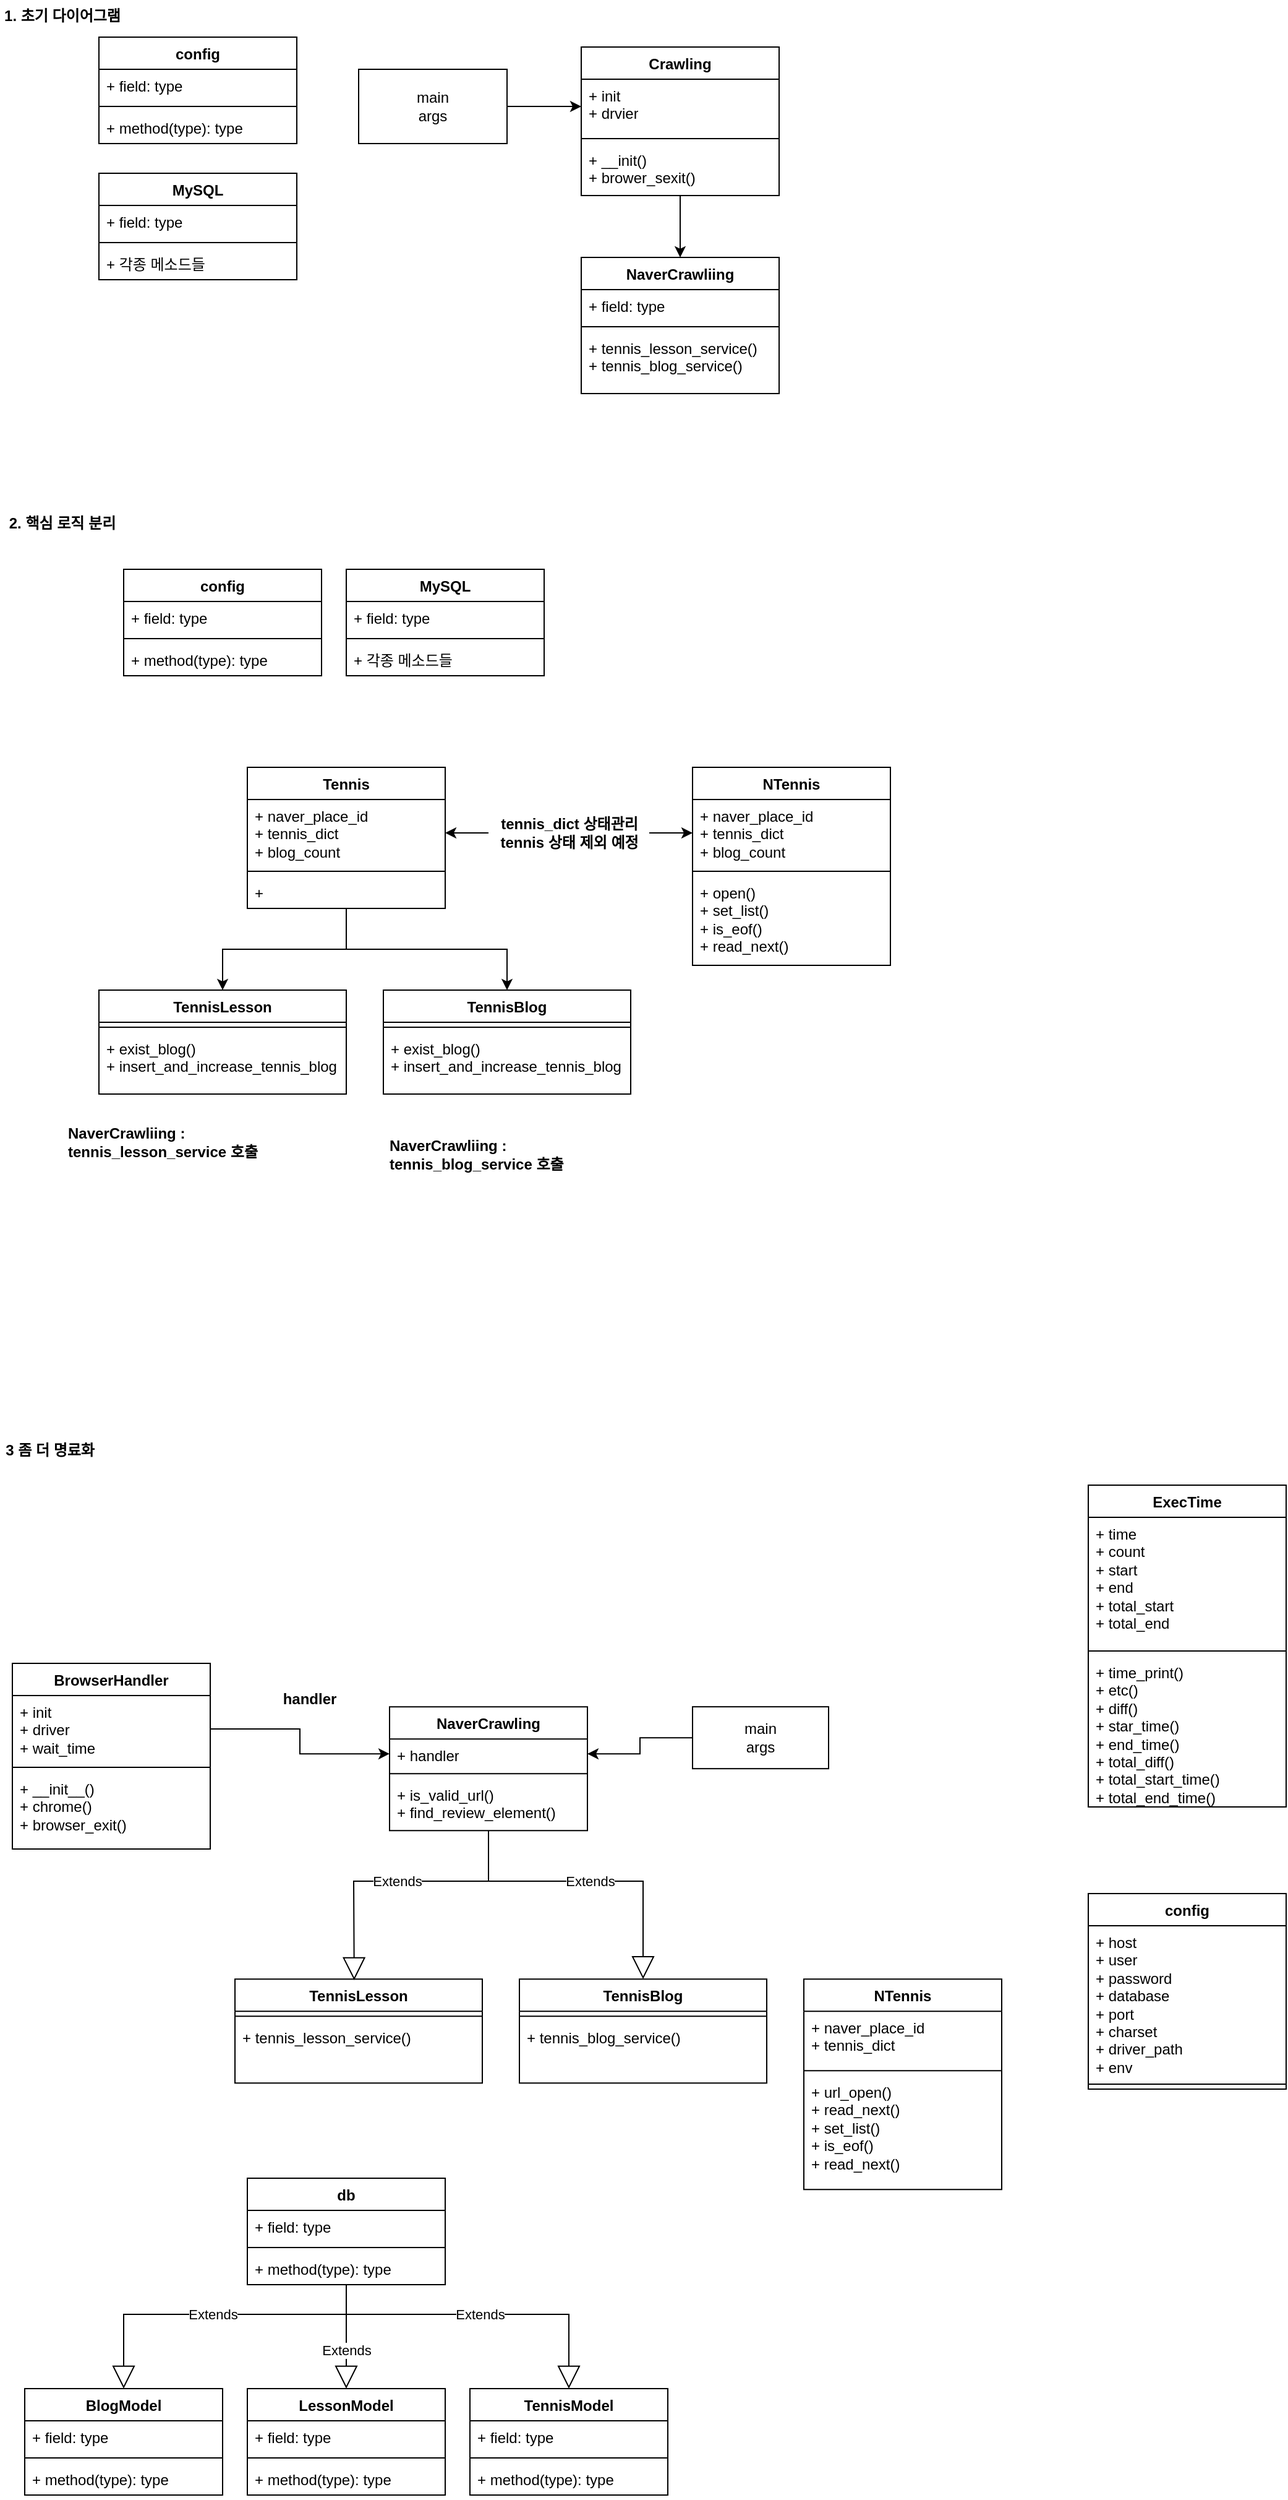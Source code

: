 <mxfile version="21.6.8" type="device">
  <diagram name="페이지-1" id="g-WrEwpi7XCB8OCjwPJX">
    <mxGraphModel dx="1114" dy="999" grid="1" gridSize="10" guides="1" tooltips="1" connect="1" arrows="1" fold="1" page="1" pageScale="1" pageWidth="827" pageHeight="1169" math="0" shadow="0">
      <root>
        <mxCell id="0" />
        <mxCell id="1" parent="0" />
        <mxCell id="Rey3wDQEs_2ighJl7nF9-11" style="edgeStyle=orthogonalEdgeStyle;rounded=0;orthogonalLoop=1;jettySize=auto;html=1;entryX=0;entryY=0.5;entryDx=0;entryDy=0;" parent="1" source="Rey3wDQEs_2ighJl7nF9-1" target="vdLL96_sxEUcz3er23yt-17" edge="1">
          <mxGeometry relative="1" as="geometry">
            <mxPoint x="460" y="98" as="targetPoint" />
          </mxGeometry>
        </mxCell>
        <mxCell id="Rey3wDQEs_2ighJl7nF9-1" value="main&lt;br&gt;args" style="rounded=0;whiteSpace=wrap;html=1;" parent="1" vertex="1">
          <mxGeometry x="290" y="66" width="120" height="60" as="geometry" />
        </mxCell>
        <mxCell id="Rey3wDQEs_2ighJl7nF9-13" value="TennisLesson" style="swimlane;fontStyle=1;align=center;verticalAlign=top;childLayout=stackLayout;horizontal=1;startSize=26;horizontalStack=0;resizeParent=1;resizeParentMax=0;resizeLast=0;collapsible=1;marginBottom=0;whiteSpace=wrap;html=1;" parent="1" vertex="1">
          <mxGeometry x="80" y="810" width="200" height="84" as="geometry" />
        </mxCell>
        <mxCell id="Rey3wDQEs_2ighJl7nF9-15" value="" style="line;strokeWidth=1;fillColor=none;align=left;verticalAlign=middle;spacingTop=-1;spacingLeft=3;spacingRight=3;rotatable=0;labelPosition=right;points=[];portConstraint=eastwest;strokeColor=inherit;" parent="Rey3wDQEs_2ighJl7nF9-13" vertex="1">
          <mxGeometry y="26" width="200" height="8" as="geometry" />
        </mxCell>
        <mxCell id="Rey3wDQEs_2ighJl7nF9-16" value="+&amp;nbsp;exist_blog()&lt;br&gt;+ insert_and_increase_tennis_blog" style="text;strokeColor=none;fillColor=none;align=left;verticalAlign=top;spacingLeft=4;spacingRight=4;overflow=hidden;rotatable=0;points=[[0,0.5],[1,0.5]];portConstraint=eastwest;whiteSpace=wrap;html=1;" parent="Rey3wDQEs_2ighJl7nF9-13" vertex="1">
          <mxGeometry y="34" width="200" height="50" as="geometry" />
        </mxCell>
        <mxCell id="-qdaw13x0ODjU5tWBEmI-2" value="TennisBlog" style="swimlane;fontStyle=1;align=center;verticalAlign=top;childLayout=stackLayout;horizontal=1;startSize=26;horizontalStack=0;resizeParent=1;resizeParentMax=0;resizeLast=0;collapsible=1;marginBottom=0;whiteSpace=wrap;html=1;" parent="1" vertex="1">
          <mxGeometry x="310" y="810" width="200" height="84" as="geometry" />
        </mxCell>
        <mxCell id="-qdaw13x0ODjU5tWBEmI-4" value="" style="line;strokeWidth=1;fillColor=none;align=left;verticalAlign=middle;spacingTop=-1;spacingLeft=3;spacingRight=3;rotatable=0;labelPosition=right;points=[];portConstraint=eastwest;strokeColor=inherit;" parent="-qdaw13x0ODjU5tWBEmI-2" vertex="1">
          <mxGeometry y="26" width="200" height="8" as="geometry" />
        </mxCell>
        <mxCell id="-qdaw13x0ODjU5tWBEmI-5" value="+&amp;nbsp;exist_blog()&lt;br style=&quot;border-color: var(--border-color);&quot;&gt;+ insert_and_increase_tennis_blog" style="text;strokeColor=none;fillColor=none;align=left;verticalAlign=top;spacingLeft=4;spacingRight=4;overflow=hidden;rotatable=0;points=[[0,0.5],[1,0.5]];portConstraint=eastwest;whiteSpace=wrap;html=1;" parent="-qdaw13x0ODjU5tWBEmI-2" vertex="1">
          <mxGeometry y="34" width="200" height="50" as="geometry" />
        </mxCell>
        <mxCell id="-qdaw13x0ODjU5tWBEmI-11" value="NTennis" style="swimlane;fontStyle=1;align=center;verticalAlign=top;childLayout=stackLayout;horizontal=1;startSize=26;horizontalStack=0;resizeParent=1;resizeParentMax=0;resizeLast=0;collapsible=1;marginBottom=0;whiteSpace=wrap;html=1;" parent="1" vertex="1">
          <mxGeometry x="560" y="630" width="160" height="160" as="geometry" />
        </mxCell>
        <mxCell id="-qdaw13x0ODjU5tWBEmI-12" value="+ naver_place_id&lt;br&gt;+ tennis_dict&lt;br&gt;+ blog_count" style="text;strokeColor=none;fillColor=none;align=left;verticalAlign=top;spacingLeft=4;spacingRight=4;overflow=hidden;rotatable=0;points=[[0,0.5],[1,0.5]];portConstraint=eastwest;whiteSpace=wrap;html=1;" parent="-qdaw13x0ODjU5tWBEmI-11" vertex="1">
          <mxGeometry y="26" width="160" height="54" as="geometry" />
        </mxCell>
        <mxCell id="-qdaw13x0ODjU5tWBEmI-13" value="" style="line;strokeWidth=1;fillColor=none;align=left;verticalAlign=middle;spacingTop=-1;spacingLeft=3;spacingRight=3;rotatable=0;labelPosition=right;points=[];portConstraint=eastwest;strokeColor=inherit;" parent="-qdaw13x0ODjU5tWBEmI-11" vertex="1">
          <mxGeometry y="80" width="160" height="8" as="geometry" />
        </mxCell>
        <mxCell id="-qdaw13x0ODjU5tWBEmI-14" value="+ open()&lt;br&gt;+ set_list()&lt;br&gt;+ is_eof()&lt;br&gt;+ read_next()&lt;br&gt;" style="text;strokeColor=none;fillColor=none;align=left;verticalAlign=top;spacingLeft=4;spacingRight=4;overflow=hidden;rotatable=0;points=[[0,0.5],[1,0.5]];portConstraint=eastwest;whiteSpace=wrap;html=1;" parent="-qdaw13x0ODjU5tWBEmI-11" vertex="1">
          <mxGeometry y="88" width="160" height="72" as="geometry" />
        </mxCell>
        <mxCell id="vdLL96_sxEUcz3er23yt-9" value="NaverCrawliing" style="swimlane;fontStyle=1;align=center;verticalAlign=top;childLayout=stackLayout;horizontal=1;startSize=26;horizontalStack=0;resizeParent=1;resizeParentMax=0;resizeLast=0;collapsible=1;marginBottom=0;whiteSpace=wrap;html=1;" parent="1" vertex="1">
          <mxGeometry x="470" y="218" width="160" height="110" as="geometry" />
        </mxCell>
        <mxCell id="vdLL96_sxEUcz3er23yt-10" value="+ field: type" style="text;strokeColor=none;fillColor=none;align=left;verticalAlign=top;spacingLeft=4;spacingRight=4;overflow=hidden;rotatable=0;points=[[0,0.5],[1,0.5]];portConstraint=eastwest;whiteSpace=wrap;html=1;" parent="vdLL96_sxEUcz3er23yt-9" vertex="1">
          <mxGeometry y="26" width="160" height="26" as="geometry" />
        </mxCell>
        <mxCell id="vdLL96_sxEUcz3er23yt-11" value="" style="line;strokeWidth=1;fillColor=none;align=left;verticalAlign=middle;spacingTop=-1;spacingLeft=3;spacingRight=3;rotatable=0;labelPosition=right;points=[];portConstraint=eastwest;strokeColor=inherit;" parent="vdLL96_sxEUcz3er23yt-9" vertex="1">
          <mxGeometry y="52" width="160" height="8" as="geometry" />
        </mxCell>
        <mxCell id="vdLL96_sxEUcz3er23yt-12" value="+ tennis_lesson_service()&lt;br&gt;+ tennis_blog_service()" style="text;strokeColor=none;fillColor=none;align=left;verticalAlign=top;spacingLeft=4;spacingRight=4;overflow=hidden;rotatable=0;points=[[0,0.5],[1,0.5]];portConstraint=eastwest;whiteSpace=wrap;html=1;" parent="vdLL96_sxEUcz3er23yt-9" vertex="1">
          <mxGeometry y="60" width="160" height="50" as="geometry" />
        </mxCell>
        <mxCell id="vdLL96_sxEUcz3er23yt-14" value="NaverCrawliing :&amp;nbsp;&lt;br&gt;tennis_lesson_service 호출" style="text;align=left;fontStyle=1;verticalAlign=middle;spacingLeft=3;spacingRight=3;strokeColor=none;rotatable=0;points=[[0,0.5],[1,0.5]];portConstraint=eastwest;html=1;" parent="1" vertex="1">
          <mxGeometry x="50" y="920" width="170" height="26" as="geometry" />
        </mxCell>
        <mxCell id="vdLL96_sxEUcz3er23yt-15" value="NaverCrawliing :&lt;br&gt;tennis_blog_service 호출" style="text;align=left;fontStyle=1;verticalAlign=middle;spacingLeft=3;spacingRight=3;strokeColor=none;rotatable=0;points=[[0,0.5],[1,0.5]];portConstraint=eastwest;html=1;" parent="1" vertex="1">
          <mxGeometry x="310" y="930" width="170" height="26" as="geometry" />
        </mxCell>
        <mxCell id="vdLL96_sxEUcz3er23yt-20" style="edgeStyle=orthogonalEdgeStyle;rounded=0;orthogonalLoop=1;jettySize=auto;html=1;entryX=0.5;entryY=0;entryDx=0;entryDy=0;" parent="1" source="vdLL96_sxEUcz3er23yt-16" target="vdLL96_sxEUcz3er23yt-9" edge="1">
          <mxGeometry relative="1" as="geometry" />
        </mxCell>
        <mxCell id="vdLL96_sxEUcz3er23yt-16" value="Crawling" style="swimlane;fontStyle=1;align=center;verticalAlign=top;childLayout=stackLayout;horizontal=1;startSize=26;horizontalStack=0;resizeParent=1;resizeParentMax=0;resizeLast=0;collapsible=1;marginBottom=0;whiteSpace=wrap;html=1;" parent="1" vertex="1">
          <mxGeometry x="470" y="48" width="160" height="120" as="geometry" />
        </mxCell>
        <mxCell id="vdLL96_sxEUcz3er23yt-17" value="+ init&lt;br&gt;+ drvier" style="text;strokeColor=none;fillColor=none;align=left;verticalAlign=top;spacingLeft=4;spacingRight=4;overflow=hidden;rotatable=0;points=[[0,0.5],[1,0.5]];portConstraint=eastwest;whiteSpace=wrap;html=1;" parent="vdLL96_sxEUcz3er23yt-16" vertex="1">
          <mxGeometry y="26" width="160" height="44" as="geometry" />
        </mxCell>
        <mxCell id="vdLL96_sxEUcz3er23yt-18" value="" style="line;strokeWidth=1;fillColor=none;align=left;verticalAlign=middle;spacingTop=-1;spacingLeft=3;spacingRight=3;rotatable=0;labelPosition=right;points=[];portConstraint=eastwest;strokeColor=inherit;" parent="vdLL96_sxEUcz3er23yt-16" vertex="1">
          <mxGeometry y="70" width="160" height="8" as="geometry" />
        </mxCell>
        <mxCell id="vdLL96_sxEUcz3er23yt-19" value="+ __init()&lt;br&gt;+ brower_sexit()" style="text;strokeColor=none;fillColor=none;align=left;verticalAlign=top;spacingLeft=4;spacingRight=4;overflow=hidden;rotatable=0;points=[[0,0.5],[1,0.5]];portConstraint=eastwest;whiteSpace=wrap;html=1;" parent="vdLL96_sxEUcz3er23yt-16" vertex="1">
          <mxGeometry y="78" width="160" height="42" as="geometry" />
        </mxCell>
        <mxCell id="vdLL96_sxEUcz3er23yt-25" style="edgeStyle=orthogonalEdgeStyle;rounded=0;orthogonalLoop=1;jettySize=auto;html=1;entryX=0.5;entryY=0;entryDx=0;entryDy=0;" parent="1" source="vdLL96_sxEUcz3er23yt-21" target="Rey3wDQEs_2ighJl7nF9-13" edge="1">
          <mxGeometry relative="1" as="geometry" />
        </mxCell>
        <mxCell id="vdLL96_sxEUcz3er23yt-26" style="edgeStyle=orthogonalEdgeStyle;rounded=0;orthogonalLoop=1;jettySize=auto;html=1;entryX=0.5;entryY=0;entryDx=0;entryDy=0;" parent="1" source="vdLL96_sxEUcz3er23yt-21" target="-qdaw13x0ODjU5tWBEmI-2" edge="1">
          <mxGeometry relative="1" as="geometry" />
        </mxCell>
        <mxCell id="vdLL96_sxEUcz3er23yt-21" value="Tennis" style="swimlane;fontStyle=1;align=center;verticalAlign=top;childLayout=stackLayout;horizontal=1;startSize=26;horizontalStack=0;resizeParent=1;resizeParentMax=0;resizeLast=0;collapsible=1;marginBottom=0;whiteSpace=wrap;html=1;" parent="1" vertex="1">
          <mxGeometry x="200" y="630" width="160" height="114" as="geometry" />
        </mxCell>
        <mxCell id="vdLL96_sxEUcz3er23yt-22" value="+ naver_place_id&lt;br style=&quot;border-color: var(--border-color);&quot;&gt;+ tennis_dict&lt;br style=&quot;border-color: var(--border-color);&quot;&gt;+ blog_count" style="text;strokeColor=none;fillColor=none;align=left;verticalAlign=top;spacingLeft=4;spacingRight=4;overflow=hidden;rotatable=0;points=[[0,0.5],[1,0.5]];portConstraint=eastwest;whiteSpace=wrap;html=1;" parent="vdLL96_sxEUcz3er23yt-21" vertex="1">
          <mxGeometry y="26" width="160" height="54" as="geometry" />
        </mxCell>
        <mxCell id="vdLL96_sxEUcz3er23yt-23" value="" style="line;strokeWidth=1;fillColor=none;align=left;verticalAlign=middle;spacingTop=-1;spacingLeft=3;spacingRight=3;rotatable=0;labelPosition=right;points=[];portConstraint=eastwest;strokeColor=inherit;" parent="vdLL96_sxEUcz3er23yt-21" vertex="1">
          <mxGeometry y="80" width="160" height="8" as="geometry" />
        </mxCell>
        <mxCell id="vdLL96_sxEUcz3er23yt-24" value="+&amp;nbsp;" style="text;strokeColor=none;fillColor=none;align=left;verticalAlign=top;spacingLeft=4;spacingRight=4;overflow=hidden;rotatable=0;points=[[0,0.5],[1,0.5]];portConstraint=eastwest;whiteSpace=wrap;html=1;" parent="vdLL96_sxEUcz3er23yt-21" vertex="1">
          <mxGeometry y="88" width="160" height="26" as="geometry" />
        </mxCell>
        <mxCell id="vdLL96_sxEUcz3er23yt-30" style="edgeStyle=orthogonalEdgeStyle;rounded=0;orthogonalLoop=1;jettySize=auto;html=1;entryX=0;entryY=0.5;entryDx=0;entryDy=0;" parent="1" source="vdLL96_sxEUcz3er23yt-29" target="-qdaw13x0ODjU5tWBEmI-12" edge="1">
          <mxGeometry relative="1" as="geometry" />
        </mxCell>
        <mxCell id="vdLL96_sxEUcz3er23yt-31" style="edgeStyle=orthogonalEdgeStyle;rounded=0;orthogonalLoop=1;jettySize=auto;html=1;entryX=1;entryY=0.5;entryDx=0;entryDy=0;" parent="1" source="vdLL96_sxEUcz3er23yt-29" target="vdLL96_sxEUcz3er23yt-22" edge="1">
          <mxGeometry relative="1" as="geometry" />
        </mxCell>
        <mxCell id="vdLL96_sxEUcz3er23yt-29" value="tennis_dict 상태관리&lt;br&gt;tennis 상태 제외 예정" style="text;align=center;fontStyle=1;verticalAlign=middle;spacingLeft=3;spacingRight=3;strokeColor=none;rotatable=0;points=[[0,0.5],[1,0.5]];portConstraint=eastwest;html=1;" parent="1" vertex="1">
          <mxGeometry x="395" y="670" width="130" height="26" as="geometry" />
        </mxCell>
        <mxCell id="d34Zcnx6A41vhQeYmuXB-1" value="TennisLesson" style="swimlane;fontStyle=1;align=center;verticalAlign=top;childLayout=stackLayout;horizontal=1;startSize=26;horizontalStack=0;resizeParent=1;resizeParentMax=0;resizeLast=0;collapsible=1;marginBottom=0;whiteSpace=wrap;html=1;" parent="1" vertex="1">
          <mxGeometry x="190" y="1609.08" width="200" height="84" as="geometry" />
        </mxCell>
        <mxCell id="d34Zcnx6A41vhQeYmuXB-2" value="" style="line;strokeWidth=1;fillColor=none;align=left;verticalAlign=middle;spacingTop=-1;spacingLeft=3;spacingRight=3;rotatable=0;labelPosition=right;points=[];portConstraint=eastwest;strokeColor=inherit;" parent="d34Zcnx6A41vhQeYmuXB-1" vertex="1">
          <mxGeometry y="26" width="200" height="8" as="geometry" />
        </mxCell>
        <mxCell id="d34Zcnx6A41vhQeYmuXB-3" value="+ tennis_lesson_service()" style="text;strokeColor=none;fillColor=none;align=left;verticalAlign=top;spacingLeft=4;spacingRight=4;overflow=hidden;rotatable=0;points=[[0,0.5],[1,0.5]];portConstraint=eastwest;whiteSpace=wrap;html=1;" parent="d34Zcnx6A41vhQeYmuXB-1" vertex="1">
          <mxGeometry y="34" width="200" height="50" as="geometry" />
        </mxCell>
        <mxCell id="d34Zcnx6A41vhQeYmuXB-4" value="TennisBlog" style="swimlane;fontStyle=1;align=center;verticalAlign=top;childLayout=stackLayout;horizontal=1;startSize=26;horizontalStack=0;resizeParent=1;resizeParentMax=0;resizeLast=0;collapsible=1;marginBottom=0;whiteSpace=wrap;html=1;" parent="1" vertex="1">
          <mxGeometry x="420" y="1609.08" width="200" height="84" as="geometry" />
        </mxCell>
        <mxCell id="d34Zcnx6A41vhQeYmuXB-5" value="" style="line;strokeWidth=1;fillColor=none;align=left;verticalAlign=middle;spacingTop=-1;spacingLeft=3;spacingRight=3;rotatable=0;labelPosition=right;points=[];portConstraint=eastwest;strokeColor=inherit;" parent="d34Zcnx6A41vhQeYmuXB-4" vertex="1">
          <mxGeometry y="26" width="200" height="8" as="geometry" />
        </mxCell>
        <mxCell id="d34Zcnx6A41vhQeYmuXB-6" value="+ tennis_blog_service()" style="text;strokeColor=none;fillColor=none;align=left;verticalAlign=top;spacingLeft=4;spacingRight=4;overflow=hidden;rotatable=0;points=[[0,0.5],[1,0.5]];portConstraint=eastwest;whiteSpace=wrap;html=1;" parent="d34Zcnx6A41vhQeYmuXB-4" vertex="1">
          <mxGeometry y="34" width="200" height="50" as="geometry" />
        </mxCell>
        <mxCell id="d34Zcnx6A41vhQeYmuXB-7" value="NTennis" style="swimlane;fontStyle=1;align=center;verticalAlign=top;childLayout=stackLayout;horizontal=1;startSize=26;horizontalStack=0;resizeParent=1;resizeParentMax=0;resizeLast=0;collapsible=1;marginBottom=0;whiteSpace=wrap;html=1;" parent="1" vertex="1">
          <mxGeometry x="650" y="1609.08" width="160" height="170" as="geometry" />
        </mxCell>
        <mxCell id="d34Zcnx6A41vhQeYmuXB-8" value="+ naver_place_id&lt;br&gt;+ tennis_dict" style="text;strokeColor=none;fillColor=none;align=left;verticalAlign=top;spacingLeft=4;spacingRight=4;overflow=hidden;rotatable=0;points=[[0,0.5],[1,0.5]];portConstraint=eastwest;whiteSpace=wrap;html=1;" parent="d34Zcnx6A41vhQeYmuXB-7" vertex="1">
          <mxGeometry y="26" width="160" height="44" as="geometry" />
        </mxCell>
        <mxCell id="d34Zcnx6A41vhQeYmuXB-9" value="" style="line;strokeWidth=1;fillColor=none;align=left;verticalAlign=middle;spacingTop=-1;spacingLeft=3;spacingRight=3;rotatable=0;labelPosition=right;points=[];portConstraint=eastwest;strokeColor=inherit;" parent="d34Zcnx6A41vhQeYmuXB-7" vertex="1">
          <mxGeometry y="70" width="160" height="8" as="geometry" />
        </mxCell>
        <mxCell id="d34Zcnx6A41vhQeYmuXB-10" value="+&amp;nbsp;url_open&lt;span style=&quot;background-color: initial;&quot;&gt;()&lt;br&gt;&lt;/span&gt;+&amp;nbsp;read_next()&lt;br&gt;+ set_list()&lt;br&gt;+ is_eof()&lt;br&gt;+ read_next()" style="text;strokeColor=none;fillColor=none;align=left;verticalAlign=top;spacingLeft=4;spacingRight=4;overflow=hidden;rotatable=0;points=[[0,0.5],[1,0.5]];portConstraint=eastwest;whiteSpace=wrap;html=1;" parent="d34Zcnx6A41vhQeYmuXB-7" vertex="1">
          <mxGeometry y="78" width="160" height="92" as="geometry" />
        </mxCell>
        <mxCell id="d34Zcnx6A41vhQeYmuXB-15" value="NaverCrawling" style="swimlane;fontStyle=1;align=center;verticalAlign=top;childLayout=stackLayout;horizontal=1;startSize=26;horizontalStack=0;resizeParent=1;resizeParentMax=0;resizeLast=0;collapsible=1;marginBottom=0;whiteSpace=wrap;html=1;" parent="1" vertex="1">
          <mxGeometry x="315" y="1389.08" width="160" height="100" as="geometry" />
        </mxCell>
        <mxCell id="d34Zcnx6A41vhQeYmuXB-16" value="+ handler" style="text;strokeColor=none;fillColor=none;align=left;verticalAlign=top;spacingLeft=4;spacingRight=4;overflow=hidden;rotatable=0;points=[[0,0.5],[1,0.5]];portConstraint=eastwest;whiteSpace=wrap;html=1;" parent="d34Zcnx6A41vhQeYmuXB-15" vertex="1">
          <mxGeometry y="26" width="160" height="24" as="geometry" />
        </mxCell>
        <mxCell id="d34Zcnx6A41vhQeYmuXB-17" value="" style="line;strokeWidth=1;fillColor=none;align=left;verticalAlign=middle;spacingTop=-1;spacingLeft=3;spacingRight=3;rotatable=0;labelPosition=right;points=[];portConstraint=eastwest;strokeColor=inherit;" parent="d34Zcnx6A41vhQeYmuXB-15" vertex="1">
          <mxGeometry y="50" width="160" height="8" as="geometry" />
        </mxCell>
        <mxCell id="d34Zcnx6A41vhQeYmuXB-18" value="+&amp;nbsp;is_valid_url()&lt;br&gt;+&amp;nbsp;find_review_element()" style="text;strokeColor=none;fillColor=none;align=left;verticalAlign=top;spacingLeft=4;spacingRight=4;overflow=hidden;rotatable=0;points=[[0,0.5],[1,0.5]];portConstraint=eastwest;whiteSpace=wrap;html=1;" parent="d34Zcnx6A41vhQeYmuXB-15" vertex="1">
          <mxGeometry y="58" width="160" height="42" as="geometry" />
        </mxCell>
        <mxCell id="d34Zcnx6A41vhQeYmuXB-22" value="config" style="swimlane;fontStyle=1;align=center;verticalAlign=top;childLayout=stackLayout;horizontal=1;startSize=26;horizontalStack=0;resizeParent=1;resizeParentMax=0;resizeLast=0;collapsible=1;marginBottom=0;whiteSpace=wrap;html=1;" parent="1" vertex="1">
          <mxGeometry x="880" y="1540" width="160" height="158" as="geometry" />
        </mxCell>
        <mxCell id="d34Zcnx6A41vhQeYmuXB-23" value="+ host&lt;br&gt;+ user&lt;br&gt;+ password&lt;br&gt;+ database&lt;br&gt;+ port&lt;br&gt;+ charset&lt;br&gt;+ driver_path&lt;br&gt;+ env" style="text;strokeColor=none;fillColor=none;align=left;verticalAlign=top;spacingLeft=4;spacingRight=4;overflow=hidden;rotatable=0;points=[[0,0.5],[1,0.5]];portConstraint=eastwest;whiteSpace=wrap;html=1;" parent="d34Zcnx6A41vhQeYmuXB-22" vertex="1">
          <mxGeometry y="26" width="160" height="124" as="geometry" />
        </mxCell>
        <mxCell id="d34Zcnx6A41vhQeYmuXB-24" value="" style="line;strokeWidth=1;fillColor=none;align=left;verticalAlign=middle;spacingTop=-1;spacingLeft=3;spacingRight=3;rotatable=0;labelPosition=right;points=[];portConstraint=eastwest;strokeColor=inherit;" parent="d34Zcnx6A41vhQeYmuXB-22" vertex="1">
          <mxGeometry y="150" width="160" height="8" as="geometry" />
        </mxCell>
        <mxCell id="d34Zcnx6A41vhQeYmuXB-26" value="ExecTime" style="swimlane;fontStyle=1;align=center;verticalAlign=top;childLayout=stackLayout;horizontal=1;startSize=26;horizontalStack=0;resizeParent=1;resizeParentMax=0;resizeLast=0;collapsible=1;marginBottom=0;whiteSpace=wrap;html=1;" parent="1" vertex="1">
          <mxGeometry x="880" y="1210" width="160" height="260" as="geometry" />
        </mxCell>
        <mxCell id="d34Zcnx6A41vhQeYmuXB-27" value="+ time&lt;br&gt;+ count&lt;br&gt;+ start&lt;br&gt;+ end&lt;br&gt;+ total_start&lt;br&gt;+ total_end&lt;br&gt;" style="text;strokeColor=none;fillColor=none;align=left;verticalAlign=top;spacingLeft=4;spacingRight=4;overflow=hidden;rotatable=0;points=[[0,0.5],[1,0.5]];portConstraint=eastwest;whiteSpace=wrap;html=1;" parent="d34Zcnx6A41vhQeYmuXB-26" vertex="1">
          <mxGeometry y="26" width="160" height="104" as="geometry" />
        </mxCell>
        <mxCell id="d34Zcnx6A41vhQeYmuXB-28" value="" style="line;strokeWidth=1;fillColor=none;align=left;verticalAlign=middle;spacingTop=-1;spacingLeft=3;spacingRight=3;rotatable=0;labelPosition=right;points=[];portConstraint=eastwest;strokeColor=inherit;" parent="d34Zcnx6A41vhQeYmuXB-26" vertex="1">
          <mxGeometry y="130" width="160" height="8" as="geometry" />
        </mxCell>
        <mxCell id="d34Zcnx6A41vhQeYmuXB-29" value="+&amp;nbsp;time_print()&lt;br&gt;+ etc()&lt;br&gt;+ diff()&lt;br&gt;+ star_time()&lt;br&gt;+ end_time()&lt;br&gt;+ total_diff()&lt;br&gt;+ total_start_time()&lt;br&gt;+ total_end_time()" style="text;strokeColor=none;fillColor=none;align=left;verticalAlign=top;spacingLeft=4;spacingRight=4;overflow=hidden;rotatable=0;points=[[0,0.5],[1,0.5]];portConstraint=eastwest;whiteSpace=wrap;html=1;" parent="d34Zcnx6A41vhQeYmuXB-26" vertex="1">
          <mxGeometry y="138" width="160" height="122" as="geometry" />
        </mxCell>
        <mxCell id="d34Zcnx6A41vhQeYmuXB-30" value="BrowserHandler" style="swimlane;fontStyle=1;align=center;verticalAlign=top;childLayout=stackLayout;horizontal=1;startSize=26;horizontalStack=0;resizeParent=1;resizeParentMax=0;resizeLast=0;collapsible=1;marginBottom=0;whiteSpace=wrap;html=1;" parent="1" vertex="1">
          <mxGeometry x="10" y="1354" width="160" height="150" as="geometry" />
        </mxCell>
        <mxCell id="d34Zcnx6A41vhQeYmuXB-31" value="+ init&lt;br&gt;+ driver&lt;br&gt;+ wait_time" style="text;strokeColor=none;fillColor=none;align=left;verticalAlign=top;spacingLeft=4;spacingRight=4;overflow=hidden;rotatable=0;points=[[0,0.5],[1,0.5]];portConstraint=eastwest;whiteSpace=wrap;html=1;" parent="d34Zcnx6A41vhQeYmuXB-30" vertex="1">
          <mxGeometry y="26" width="160" height="54" as="geometry" />
        </mxCell>
        <mxCell id="d34Zcnx6A41vhQeYmuXB-32" value="" style="line;strokeWidth=1;fillColor=none;align=left;verticalAlign=middle;spacingTop=-1;spacingLeft=3;spacingRight=3;rotatable=0;labelPosition=right;points=[];portConstraint=eastwest;strokeColor=inherit;" parent="d34Zcnx6A41vhQeYmuXB-30" vertex="1">
          <mxGeometry y="80" width="160" height="8" as="geometry" />
        </mxCell>
        <mxCell id="d34Zcnx6A41vhQeYmuXB-33" value="+ __init__()&lt;br&gt;+ chrome()&lt;br&gt;+ browser_exit()" style="text;strokeColor=none;fillColor=none;align=left;verticalAlign=top;spacingLeft=4;spacingRight=4;overflow=hidden;rotatable=0;points=[[0,0.5],[1,0.5]];portConstraint=eastwest;whiteSpace=wrap;html=1;" parent="d34Zcnx6A41vhQeYmuXB-30" vertex="1">
          <mxGeometry y="88" width="160" height="62" as="geometry" />
        </mxCell>
        <mxCell id="d34Zcnx6A41vhQeYmuXB-35" value="db" style="swimlane;fontStyle=1;align=center;verticalAlign=top;childLayout=stackLayout;horizontal=1;startSize=26;horizontalStack=0;resizeParent=1;resizeParentMax=0;resizeLast=0;collapsible=1;marginBottom=0;whiteSpace=wrap;html=1;" parent="1" vertex="1">
          <mxGeometry x="200" y="1770" width="160" height="86" as="geometry" />
        </mxCell>
        <mxCell id="d34Zcnx6A41vhQeYmuXB-36" value="+ field: type" style="text;strokeColor=none;fillColor=none;align=left;verticalAlign=top;spacingLeft=4;spacingRight=4;overflow=hidden;rotatable=0;points=[[0,0.5],[1,0.5]];portConstraint=eastwest;whiteSpace=wrap;html=1;" parent="d34Zcnx6A41vhQeYmuXB-35" vertex="1">
          <mxGeometry y="26" width="160" height="26" as="geometry" />
        </mxCell>
        <mxCell id="d34Zcnx6A41vhQeYmuXB-37" value="" style="line;strokeWidth=1;fillColor=none;align=left;verticalAlign=middle;spacingTop=-1;spacingLeft=3;spacingRight=3;rotatable=0;labelPosition=right;points=[];portConstraint=eastwest;strokeColor=inherit;" parent="d34Zcnx6A41vhQeYmuXB-35" vertex="1">
          <mxGeometry y="52" width="160" height="8" as="geometry" />
        </mxCell>
        <mxCell id="d34Zcnx6A41vhQeYmuXB-38" value="+ method(type): type" style="text;strokeColor=none;fillColor=none;align=left;verticalAlign=top;spacingLeft=4;spacingRight=4;overflow=hidden;rotatable=0;points=[[0,0.5],[1,0.5]];portConstraint=eastwest;whiteSpace=wrap;html=1;" parent="d34Zcnx6A41vhQeYmuXB-35" vertex="1">
          <mxGeometry y="60" width="160" height="26" as="geometry" />
        </mxCell>
        <mxCell id="d34Zcnx6A41vhQeYmuXB-43" value="" style="edgeStyle=orthogonalEdgeStyle;rounded=0;orthogonalLoop=1;jettySize=auto;html=1;entryX=0;entryY=0.5;entryDx=0;entryDy=0;" parent="1" source="d34Zcnx6A41vhQeYmuXB-31" target="d34Zcnx6A41vhQeYmuXB-16" edge="1">
          <mxGeometry relative="1" as="geometry">
            <mxPoint x="170" y="1407" as="sourcePoint" />
            <mxPoint x="200" y="1407" as="targetPoint" />
          </mxGeometry>
        </mxCell>
        <mxCell id="d34Zcnx6A41vhQeYmuXB-44" value="handler" style="text;align=center;fontStyle=1;verticalAlign=middle;spacingLeft=3;spacingRight=3;strokeColor=none;rotatable=0;points=[[0,0.5],[1,0.5]];portConstraint=eastwest;html=1;" parent="1" vertex="1">
          <mxGeometry x="210" y="1370" width="80" height="26" as="geometry" />
        </mxCell>
        <mxCell id="d34Zcnx6A41vhQeYmuXB-45" value="BlogModel" style="swimlane;fontStyle=1;align=center;verticalAlign=top;childLayout=stackLayout;horizontal=1;startSize=26;horizontalStack=0;resizeParent=1;resizeParentMax=0;resizeLast=0;collapsible=1;marginBottom=0;whiteSpace=wrap;html=1;" parent="1" vertex="1">
          <mxGeometry x="20" y="1940" width="160" height="86" as="geometry" />
        </mxCell>
        <mxCell id="d34Zcnx6A41vhQeYmuXB-46" value="+ field: type" style="text;strokeColor=none;fillColor=none;align=left;verticalAlign=top;spacingLeft=4;spacingRight=4;overflow=hidden;rotatable=0;points=[[0,0.5],[1,0.5]];portConstraint=eastwest;whiteSpace=wrap;html=1;" parent="d34Zcnx6A41vhQeYmuXB-45" vertex="1">
          <mxGeometry y="26" width="160" height="26" as="geometry" />
        </mxCell>
        <mxCell id="d34Zcnx6A41vhQeYmuXB-47" value="" style="line;strokeWidth=1;fillColor=none;align=left;verticalAlign=middle;spacingTop=-1;spacingLeft=3;spacingRight=3;rotatable=0;labelPosition=right;points=[];portConstraint=eastwest;strokeColor=inherit;" parent="d34Zcnx6A41vhQeYmuXB-45" vertex="1">
          <mxGeometry y="52" width="160" height="8" as="geometry" />
        </mxCell>
        <mxCell id="d34Zcnx6A41vhQeYmuXB-48" value="+ method(type): type" style="text;strokeColor=none;fillColor=none;align=left;verticalAlign=top;spacingLeft=4;spacingRight=4;overflow=hidden;rotatable=0;points=[[0,0.5],[1,0.5]];portConstraint=eastwest;whiteSpace=wrap;html=1;" parent="d34Zcnx6A41vhQeYmuXB-45" vertex="1">
          <mxGeometry y="60" width="160" height="26" as="geometry" />
        </mxCell>
        <mxCell id="d34Zcnx6A41vhQeYmuXB-49" value="LessonModel" style="swimlane;fontStyle=1;align=center;verticalAlign=top;childLayout=stackLayout;horizontal=1;startSize=26;horizontalStack=0;resizeParent=1;resizeParentMax=0;resizeLast=0;collapsible=1;marginBottom=0;whiteSpace=wrap;html=1;" parent="1" vertex="1">
          <mxGeometry x="200" y="1940" width="160" height="86" as="geometry" />
        </mxCell>
        <mxCell id="d34Zcnx6A41vhQeYmuXB-50" value="+ field: type" style="text;strokeColor=none;fillColor=none;align=left;verticalAlign=top;spacingLeft=4;spacingRight=4;overflow=hidden;rotatable=0;points=[[0,0.5],[1,0.5]];portConstraint=eastwest;whiteSpace=wrap;html=1;" parent="d34Zcnx6A41vhQeYmuXB-49" vertex="1">
          <mxGeometry y="26" width="160" height="26" as="geometry" />
        </mxCell>
        <mxCell id="d34Zcnx6A41vhQeYmuXB-51" value="" style="line;strokeWidth=1;fillColor=none;align=left;verticalAlign=middle;spacingTop=-1;spacingLeft=3;spacingRight=3;rotatable=0;labelPosition=right;points=[];portConstraint=eastwest;strokeColor=inherit;" parent="d34Zcnx6A41vhQeYmuXB-49" vertex="1">
          <mxGeometry y="52" width="160" height="8" as="geometry" />
        </mxCell>
        <mxCell id="d34Zcnx6A41vhQeYmuXB-52" value="+ method(type): type" style="text;strokeColor=none;fillColor=none;align=left;verticalAlign=top;spacingLeft=4;spacingRight=4;overflow=hidden;rotatable=0;points=[[0,0.5],[1,0.5]];portConstraint=eastwest;whiteSpace=wrap;html=1;" parent="d34Zcnx6A41vhQeYmuXB-49" vertex="1">
          <mxGeometry y="60" width="160" height="26" as="geometry" />
        </mxCell>
        <mxCell id="d34Zcnx6A41vhQeYmuXB-53" value="TennisModel" style="swimlane;fontStyle=1;align=center;verticalAlign=top;childLayout=stackLayout;horizontal=1;startSize=26;horizontalStack=0;resizeParent=1;resizeParentMax=0;resizeLast=0;collapsible=1;marginBottom=0;whiteSpace=wrap;html=1;" parent="1" vertex="1">
          <mxGeometry x="380" y="1940" width="160" height="86" as="geometry" />
        </mxCell>
        <mxCell id="d34Zcnx6A41vhQeYmuXB-54" value="+ field: type" style="text;strokeColor=none;fillColor=none;align=left;verticalAlign=top;spacingLeft=4;spacingRight=4;overflow=hidden;rotatable=0;points=[[0,0.5],[1,0.5]];portConstraint=eastwest;whiteSpace=wrap;html=1;" parent="d34Zcnx6A41vhQeYmuXB-53" vertex="1">
          <mxGeometry y="26" width="160" height="26" as="geometry" />
        </mxCell>
        <mxCell id="d34Zcnx6A41vhQeYmuXB-55" value="" style="line;strokeWidth=1;fillColor=none;align=left;verticalAlign=middle;spacingTop=-1;spacingLeft=3;spacingRight=3;rotatable=0;labelPosition=right;points=[];portConstraint=eastwest;strokeColor=inherit;" parent="d34Zcnx6A41vhQeYmuXB-53" vertex="1">
          <mxGeometry y="52" width="160" height="8" as="geometry" />
        </mxCell>
        <mxCell id="d34Zcnx6A41vhQeYmuXB-56" value="+ method(type): type" style="text;strokeColor=none;fillColor=none;align=left;verticalAlign=top;spacingLeft=4;spacingRight=4;overflow=hidden;rotatable=0;points=[[0,0.5],[1,0.5]];portConstraint=eastwest;whiteSpace=wrap;html=1;" parent="d34Zcnx6A41vhQeYmuXB-53" vertex="1">
          <mxGeometry y="60" width="160" height="26" as="geometry" />
        </mxCell>
        <mxCell id="d34Zcnx6A41vhQeYmuXB-61" value="main&lt;br&gt;args" style="html=1;whiteSpace=wrap;" parent="1" vertex="1">
          <mxGeometry x="560" y="1389.08" width="110" height="50" as="geometry" />
        </mxCell>
        <mxCell id="d34Zcnx6A41vhQeYmuXB-63" value="1. 초기 다이어그램" style="text;align=center;fontStyle=1;verticalAlign=middle;spacingLeft=3;spacingRight=3;strokeColor=none;rotatable=0;points=[[0,0.5],[1,0.5]];portConstraint=eastwest;html=1;" parent="1" vertex="1">
          <mxGeometry x="10" y="10" width="80" height="26" as="geometry" />
        </mxCell>
        <mxCell id="d34Zcnx6A41vhQeYmuXB-64" value="2. 핵심 로직 분리" style="text;align=center;fontStyle=1;verticalAlign=middle;spacingLeft=3;spacingRight=3;strokeColor=none;rotatable=0;points=[[0,0.5],[1,0.5]];portConstraint=eastwest;html=1;" parent="1" vertex="1">
          <mxGeometry y="420" width="100" height="26" as="geometry" />
        </mxCell>
        <mxCell id="d34Zcnx6A41vhQeYmuXB-65" value="3 좀 더 명료화" style="text;align=center;fontStyle=1;verticalAlign=middle;spacingLeft=3;spacingRight=3;strokeColor=none;rotatable=0;points=[[0,0.5],[1,0.5]];portConstraint=eastwest;html=1;" parent="1" vertex="1">
          <mxGeometry y="1169" width="80" height="26" as="geometry" />
        </mxCell>
        <mxCell id="d34Zcnx6A41vhQeYmuXB-66" value="config" style="swimlane;fontStyle=1;align=center;verticalAlign=top;childLayout=stackLayout;horizontal=1;startSize=26;horizontalStack=0;resizeParent=1;resizeParentMax=0;resizeLast=0;collapsible=1;marginBottom=0;whiteSpace=wrap;html=1;" parent="1" vertex="1">
          <mxGeometry x="100" y="470" width="160" height="86" as="geometry" />
        </mxCell>
        <mxCell id="d34Zcnx6A41vhQeYmuXB-67" value="+ field: type" style="text;strokeColor=none;fillColor=none;align=left;verticalAlign=top;spacingLeft=4;spacingRight=4;overflow=hidden;rotatable=0;points=[[0,0.5],[1,0.5]];portConstraint=eastwest;whiteSpace=wrap;html=1;" parent="d34Zcnx6A41vhQeYmuXB-66" vertex="1">
          <mxGeometry y="26" width="160" height="26" as="geometry" />
        </mxCell>
        <mxCell id="d34Zcnx6A41vhQeYmuXB-68" value="" style="line;strokeWidth=1;fillColor=none;align=left;verticalAlign=middle;spacingTop=-1;spacingLeft=3;spacingRight=3;rotatable=0;labelPosition=right;points=[];portConstraint=eastwest;strokeColor=inherit;" parent="d34Zcnx6A41vhQeYmuXB-66" vertex="1">
          <mxGeometry y="52" width="160" height="8" as="geometry" />
        </mxCell>
        <mxCell id="d34Zcnx6A41vhQeYmuXB-69" value="+ method(type): type" style="text;strokeColor=none;fillColor=none;align=left;verticalAlign=top;spacingLeft=4;spacingRight=4;overflow=hidden;rotatable=0;points=[[0,0.5],[1,0.5]];portConstraint=eastwest;whiteSpace=wrap;html=1;" parent="d34Zcnx6A41vhQeYmuXB-66" vertex="1">
          <mxGeometry y="60" width="160" height="26" as="geometry" />
        </mxCell>
        <mxCell id="d34Zcnx6A41vhQeYmuXB-70" value="MySQL" style="swimlane;fontStyle=1;align=center;verticalAlign=top;childLayout=stackLayout;horizontal=1;startSize=26;horizontalStack=0;resizeParent=1;resizeParentMax=0;resizeLast=0;collapsible=1;marginBottom=0;whiteSpace=wrap;html=1;" parent="1" vertex="1">
          <mxGeometry x="280" y="470" width="160" height="86" as="geometry" />
        </mxCell>
        <mxCell id="d34Zcnx6A41vhQeYmuXB-71" value="+ field: type" style="text;strokeColor=none;fillColor=none;align=left;verticalAlign=top;spacingLeft=4;spacingRight=4;overflow=hidden;rotatable=0;points=[[0,0.5],[1,0.5]];portConstraint=eastwest;whiteSpace=wrap;html=1;" parent="d34Zcnx6A41vhQeYmuXB-70" vertex="1">
          <mxGeometry y="26" width="160" height="26" as="geometry" />
        </mxCell>
        <mxCell id="d34Zcnx6A41vhQeYmuXB-72" value="" style="line;strokeWidth=1;fillColor=none;align=left;verticalAlign=middle;spacingTop=-1;spacingLeft=3;spacingRight=3;rotatable=0;labelPosition=right;points=[];portConstraint=eastwest;strokeColor=inherit;" parent="d34Zcnx6A41vhQeYmuXB-70" vertex="1">
          <mxGeometry y="52" width="160" height="8" as="geometry" />
        </mxCell>
        <mxCell id="d34Zcnx6A41vhQeYmuXB-73" value="+ 각종 메소드들" style="text;strokeColor=none;fillColor=none;align=left;verticalAlign=top;spacingLeft=4;spacingRight=4;overflow=hidden;rotatable=0;points=[[0,0.5],[1,0.5]];portConstraint=eastwest;whiteSpace=wrap;html=1;" parent="d34Zcnx6A41vhQeYmuXB-70" vertex="1">
          <mxGeometry y="60" width="160" height="26" as="geometry" />
        </mxCell>
        <mxCell id="d34Zcnx6A41vhQeYmuXB-74" value="config" style="swimlane;fontStyle=1;align=center;verticalAlign=top;childLayout=stackLayout;horizontal=1;startSize=26;horizontalStack=0;resizeParent=1;resizeParentMax=0;resizeLast=0;collapsible=1;marginBottom=0;whiteSpace=wrap;html=1;" parent="1" vertex="1">
          <mxGeometry x="80" y="40" width="160" height="86" as="geometry" />
        </mxCell>
        <mxCell id="d34Zcnx6A41vhQeYmuXB-75" value="+ field: type" style="text;strokeColor=none;fillColor=none;align=left;verticalAlign=top;spacingLeft=4;spacingRight=4;overflow=hidden;rotatable=0;points=[[0,0.5],[1,0.5]];portConstraint=eastwest;whiteSpace=wrap;html=1;" parent="d34Zcnx6A41vhQeYmuXB-74" vertex="1">
          <mxGeometry y="26" width="160" height="26" as="geometry" />
        </mxCell>
        <mxCell id="d34Zcnx6A41vhQeYmuXB-76" value="" style="line;strokeWidth=1;fillColor=none;align=left;verticalAlign=middle;spacingTop=-1;spacingLeft=3;spacingRight=3;rotatable=0;labelPosition=right;points=[];portConstraint=eastwest;strokeColor=inherit;" parent="d34Zcnx6A41vhQeYmuXB-74" vertex="1">
          <mxGeometry y="52" width="160" height="8" as="geometry" />
        </mxCell>
        <mxCell id="d34Zcnx6A41vhQeYmuXB-77" value="+ method(type): type" style="text;strokeColor=none;fillColor=none;align=left;verticalAlign=top;spacingLeft=4;spacingRight=4;overflow=hidden;rotatable=0;points=[[0,0.5],[1,0.5]];portConstraint=eastwest;whiteSpace=wrap;html=1;" parent="d34Zcnx6A41vhQeYmuXB-74" vertex="1">
          <mxGeometry y="60" width="160" height="26" as="geometry" />
        </mxCell>
        <mxCell id="d34Zcnx6A41vhQeYmuXB-78" value="MySQL" style="swimlane;fontStyle=1;align=center;verticalAlign=top;childLayout=stackLayout;horizontal=1;startSize=26;horizontalStack=0;resizeParent=1;resizeParentMax=0;resizeLast=0;collapsible=1;marginBottom=0;whiteSpace=wrap;html=1;" parent="1" vertex="1">
          <mxGeometry x="80" y="150" width="160" height="86" as="geometry" />
        </mxCell>
        <mxCell id="d34Zcnx6A41vhQeYmuXB-79" value="+ field: type" style="text;strokeColor=none;fillColor=none;align=left;verticalAlign=top;spacingLeft=4;spacingRight=4;overflow=hidden;rotatable=0;points=[[0,0.5],[1,0.5]];portConstraint=eastwest;whiteSpace=wrap;html=1;" parent="d34Zcnx6A41vhQeYmuXB-78" vertex="1">
          <mxGeometry y="26" width="160" height="26" as="geometry" />
        </mxCell>
        <mxCell id="d34Zcnx6A41vhQeYmuXB-80" value="" style="line;strokeWidth=1;fillColor=none;align=left;verticalAlign=middle;spacingTop=-1;spacingLeft=3;spacingRight=3;rotatable=0;labelPosition=right;points=[];portConstraint=eastwest;strokeColor=inherit;" parent="d34Zcnx6A41vhQeYmuXB-78" vertex="1">
          <mxGeometry y="52" width="160" height="8" as="geometry" />
        </mxCell>
        <mxCell id="d34Zcnx6A41vhQeYmuXB-81" value="+ 각종 메소드들" style="text;strokeColor=none;fillColor=none;align=left;verticalAlign=top;spacingLeft=4;spacingRight=4;overflow=hidden;rotatable=0;points=[[0,0.5],[1,0.5]];portConstraint=eastwest;whiteSpace=wrap;html=1;" parent="d34Zcnx6A41vhQeYmuXB-78" vertex="1">
          <mxGeometry y="60" width="160" height="26" as="geometry" />
        </mxCell>
        <mxCell id="d34Zcnx6A41vhQeYmuXB-86" value="Extends" style="endArrow=block;endSize=16;endFill=0;html=1;rounded=0;entryX=0.482;entryY=0.011;entryDx=0;entryDy=0;entryPerimeter=0;" parent="1" source="d34Zcnx6A41vhQeYmuXB-18" target="d34Zcnx6A41vhQeYmuXB-1" edge="1">
          <mxGeometry width="160" relative="1" as="geometry">
            <mxPoint x="410" y="1350" as="sourcePoint" />
            <mxPoint x="570" y="1350" as="targetPoint" />
            <Array as="points">
              <mxPoint x="395" y="1530" />
              <mxPoint x="286" y="1530" />
            </Array>
          </mxGeometry>
        </mxCell>
        <mxCell id="d34Zcnx6A41vhQeYmuXB-87" value="Extends" style="endArrow=block;endSize=16;endFill=0;html=1;rounded=0;entryX=0.5;entryY=0;entryDx=0;entryDy=0;" parent="1" source="d34Zcnx6A41vhQeYmuXB-18" target="d34Zcnx6A41vhQeYmuXB-4" edge="1">
          <mxGeometry width="160" relative="1" as="geometry">
            <mxPoint x="390" y="1490" as="sourcePoint" />
            <mxPoint x="296" y="1620" as="targetPoint" />
            <Array as="points">
              <mxPoint x="395" y="1530" />
              <mxPoint x="520" y="1530" />
            </Array>
          </mxGeometry>
        </mxCell>
        <mxCell id="d34Zcnx6A41vhQeYmuXB-88" value="" style="edgeStyle=orthogonalEdgeStyle;rounded=0;orthogonalLoop=1;jettySize=auto;html=1;entryX=1;entryY=0.5;entryDx=0;entryDy=0;exitX=0;exitY=0.5;exitDx=0;exitDy=0;" parent="1" source="d34Zcnx6A41vhQeYmuXB-61" target="d34Zcnx6A41vhQeYmuXB-16" edge="1">
          <mxGeometry relative="1" as="geometry">
            <mxPoint x="180" y="1417" as="sourcePoint" />
            <mxPoint x="325" y="1437" as="targetPoint" />
          </mxGeometry>
        </mxCell>
        <mxCell id="d34Zcnx6A41vhQeYmuXB-89" value="Extends" style="endArrow=block;endSize=16;endFill=0;html=1;rounded=0;entryX=0.5;entryY=0;entryDx=0;entryDy=0;" parent="1" source="d34Zcnx6A41vhQeYmuXB-38" target="d34Zcnx6A41vhQeYmuXB-45" edge="1">
          <mxGeometry width="160" relative="1" as="geometry">
            <mxPoint x="220" y="1856" as="sourcePoint" />
            <mxPoint x="111" y="1977" as="targetPoint" />
            <Array as="points">
              <mxPoint x="280" y="1880" />
              <mxPoint x="100" y="1880" />
            </Array>
          </mxGeometry>
        </mxCell>
        <mxCell id="d34Zcnx6A41vhQeYmuXB-90" value="Extends" style="endArrow=block;endSize=16;endFill=0;html=1;rounded=0;entryX=0.5;entryY=0;entryDx=0;entryDy=0;" parent="1" source="d34Zcnx6A41vhQeYmuXB-38" target="d34Zcnx6A41vhQeYmuXB-49" edge="1">
          <mxGeometry x="0.253" width="160" relative="1" as="geometry">
            <mxPoint x="289" y="1866" as="sourcePoint" />
            <mxPoint x="110" y="1919" as="targetPoint" />
            <Array as="points" />
            <mxPoint as="offset" />
          </mxGeometry>
        </mxCell>
        <mxCell id="d34Zcnx6A41vhQeYmuXB-92" value="Extends" style="endArrow=block;endSize=16;endFill=0;html=1;rounded=0;entryX=0.5;entryY=0;entryDx=0;entryDy=0;" parent="1" source="d34Zcnx6A41vhQeYmuXB-38" target="d34Zcnx6A41vhQeYmuXB-53" edge="1">
          <mxGeometry width="160" relative="1" as="geometry">
            <mxPoint x="289" y="1866" as="sourcePoint" />
            <mxPoint x="330" y="1890" as="targetPoint" />
            <Array as="points">
              <mxPoint x="280" y="1880" />
              <mxPoint x="460" y="1880" />
            </Array>
          </mxGeometry>
        </mxCell>
      </root>
    </mxGraphModel>
  </diagram>
</mxfile>
